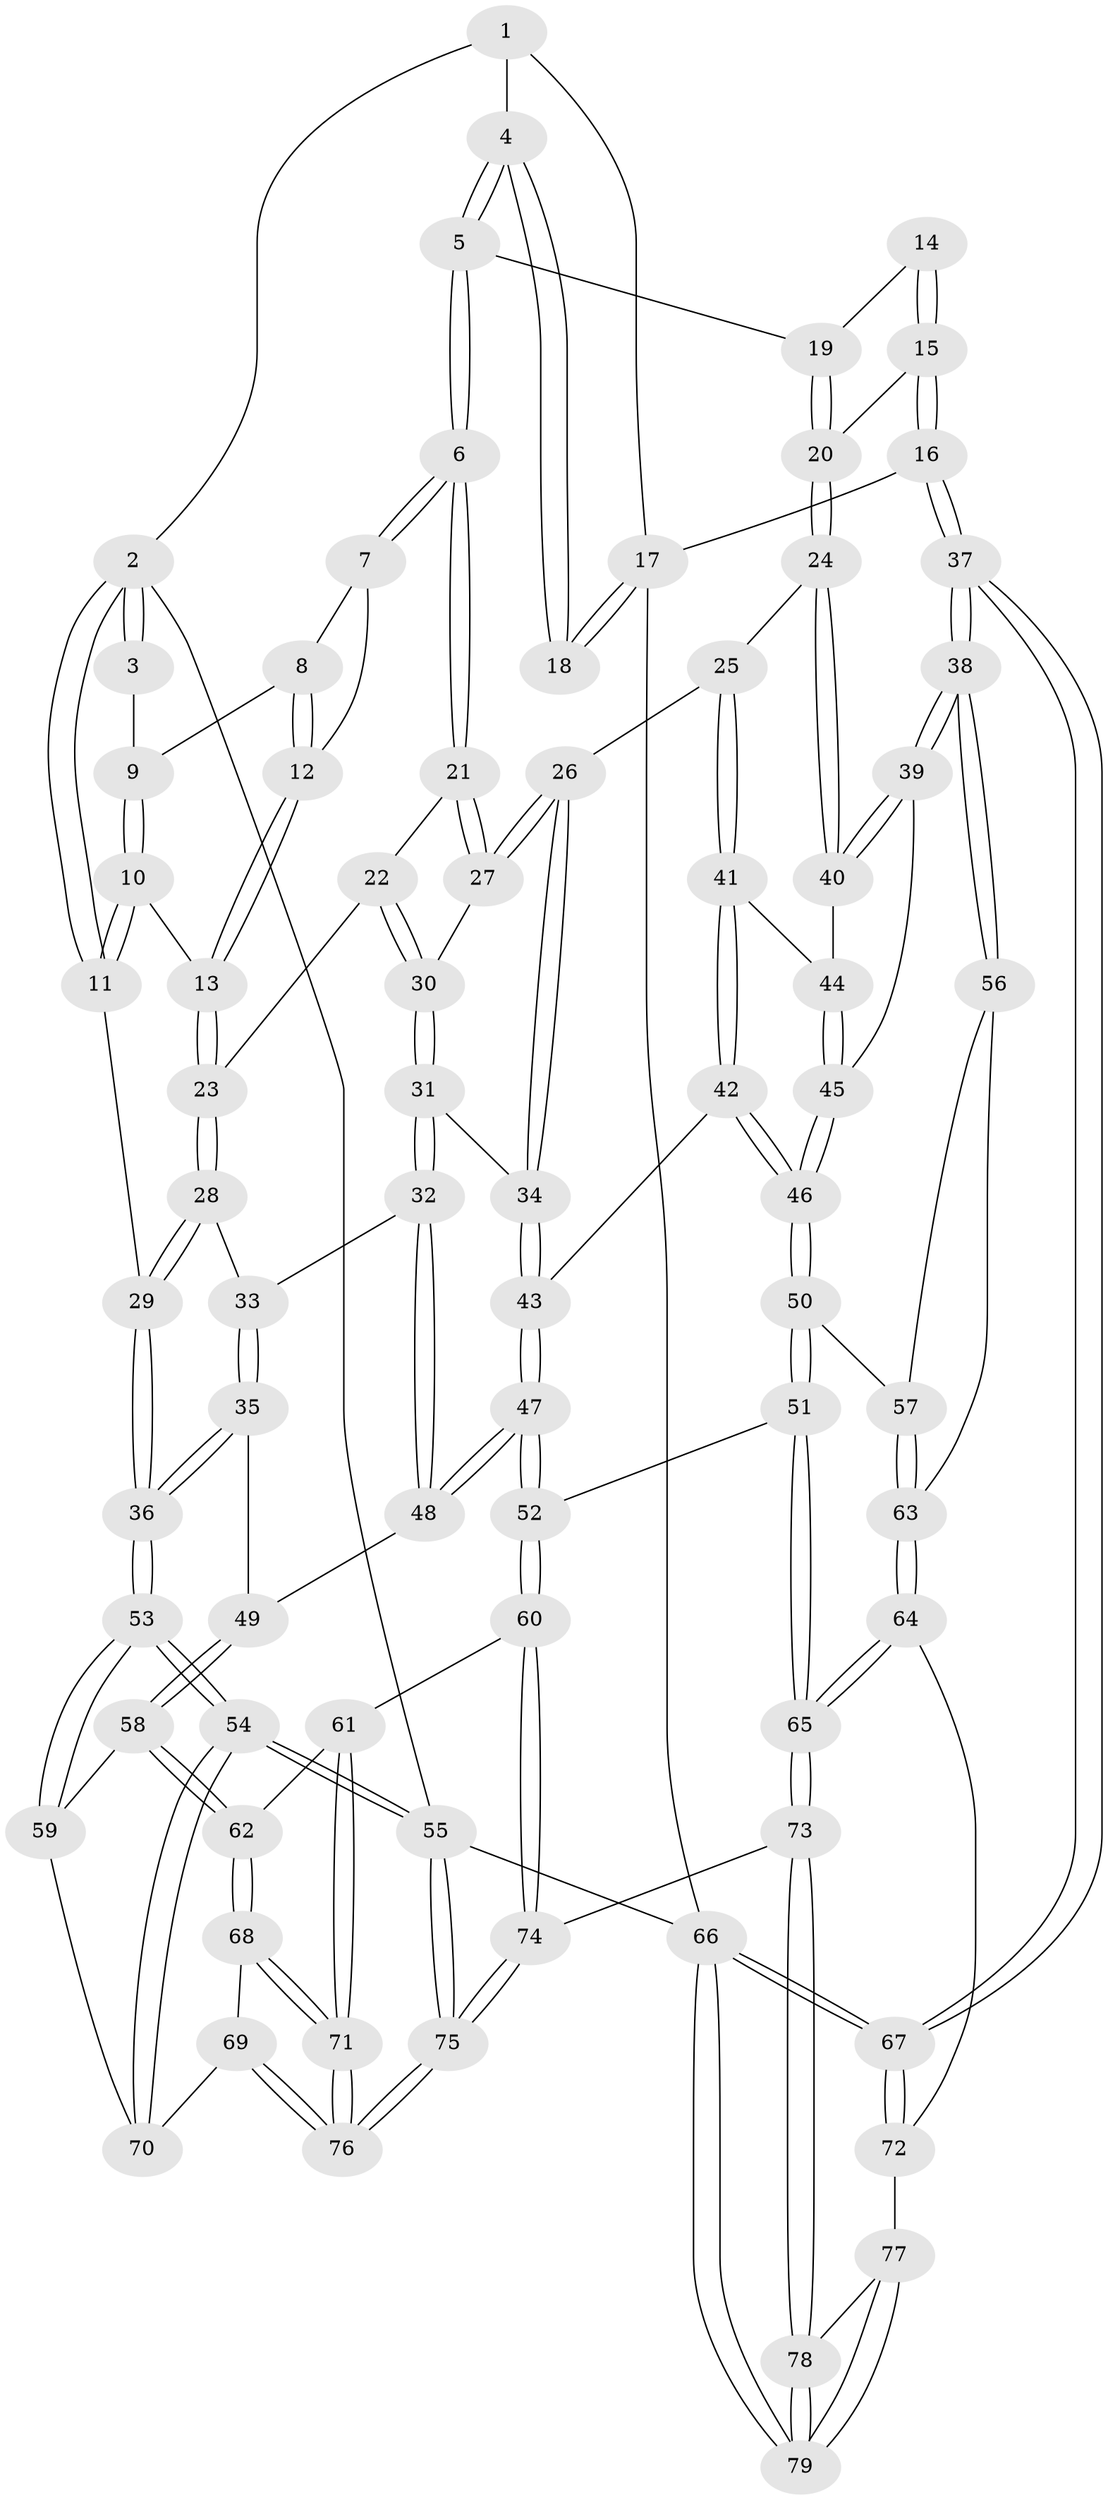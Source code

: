 // Generated by graph-tools (version 1.1) at 2025/27/03/09/25 03:27:10]
// undirected, 79 vertices, 194 edges
graph export_dot {
graph [start="1"]
  node [color=gray90,style=filled];
  1 [pos="+0.5853494291707452+0"];
  2 [pos="+0+0"];
  3 [pos="+0+0"];
  4 [pos="+0.5896714926975918+0.05049172704342379"];
  5 [pos="+0.5565445375037061+0.1520870401878025"];
  6 [pos="+0.5560374961422855+0.1527616268212067"];
  7 [pos="+0.5310220650982334+0.15369854782161488"];
  8 [pos="+0.25505552455023683+0.13120594702893068"];
  9 [pos="+0.23893371233340324+0.11920093898276445"];
  10 [pos="+0.0954285051080408+0.28166280529625914"];
  11 [pos="+0+0.29890549180913656"];
  12 [pos="+0.250206847693275+0.30114682158928957"];
  13 [pos="+0.24213368640403823+0.32505824541166783"];
  14 [pos="+0.8699929952943777+0.2139511691128492"];
  15 [pos="+0.9629408960770524+0.37711951542637856"];
  16 [pos="+1+0.376089425231992"];
  17 [pos="+1+0"];
  18 [pos="+0.8568607970768939+0.11531887345407081"];
  19 [pos="+0.6932309574502725+0.2248173782410681"];
  20 [pos="+0.897032420135524+0.40107428979042903"];
  21 [pos="+0.5513431822054549+0.18783466196300894"];
  22 [pos="+0.29541149931411037+0.35601385739914393"];
  23 [pos="+0.2524435004959422+0.34752478688825966"];
  24 [pos="+0.8572552761194886+0.43401526680091057"];
  25 [pos="+0.632019342560839+0.4500092989318119"];
  26 [pos="+0.5749827104944942+0.3919493942510141"];
  27 [pos="+0.5533965634796593+0.2972965051490037"];
  28 [pos="+0.22486466607594352+0.4156830368492675"];
  29 [pos="+0+0.44889166707070016"];
  30 [pos="+0.35269765888336935+0.3964439058663248"];
  31 [pos="+0.3930329763644196+0.5224781512813579"];
  32 [pos="+0.38623861699857975+0.5265593940389414"];
  33 [pos="+0.23686154403772877+0.4717273307440266"];
  34 [pos="+0.4039266770241233+0.5217732645267164"];
  35 [pos="+0.14305827626517117+0.6269987368756617"];
  36 [pos="+0+0.624222183260568"];
  37 [pos="+1+0.8424341692345569"];
  38 [pos="+0.9342337886061891+0.7620104766303007"];
  39 [pos="+0.8401820909605484+0.6687249253211621"];
  40 [pos="+0.833799196494531+0.582872937956009"];
  41 [pos="+0.6319181617555167+0.45442790039149017"];
  42 [pos="+0.5777916030658157+0.598789511255567"];
  43 [pos="+0.496056803118348+0.6135523355460489"];
  44 [pos="+0.6971744620967779+0.5659568823202518"];
  45 [pos="+0.7047773925723739+0.6792539451423751"];
  46 [pos="+0.6462089490239789+0.7124044291457512"];
  47 [pos="+0.4541944615335009+0.7380797775609963"];
  48 [pos="+0.33561818888148537+0.6129922948779685"];
  49 [pos="+0.22308768736446502+0.6676800917796678"];
  50 [pos="+0.6451075406275085+0.7150680649762101"];
  51 [pos="+0.5384159274204015+0.7904510747560434"];
  52 [pos="+0.46490977239103615+0.7973425430958189"];
  53 [pos="+0+0.8985574713235662"];
  54 [pos="+0+1"];
  55 [pos="+0+1"];
  56 [pos="+0.8015225971805285+0.8084077516229411"];
  57 [pos="+0.6500866382007482+0.7221431653979918"];
  58 [pos="+0.2712196470119929+0.7943522264908361"];
  59 [pos="+0.23223129842675932+0.8251944675684318"];
  60 [pos="+0.4606930316080697+0.8017168301125547"];
  61 [pos="+0.3679119931650035+0.8154604617877546"];
  62 [pos="+0.30248567937637183+0.8085884185658729"];
  63 [pos="+0.7182216661981113+0.8644906159080841"];
  64 [pos="+0.7131198986302707+0.8793882076092822"];
  65 [pos="+0.6450673425768313+0.9137934180738511"];
  66 [pos="+1+1"];
  67 [pos="+1+0.8807562705414422"];
  68 [pos="+0.29471120730503086+0.8955934903434596"];
  69 [pos="+0.23829451132100887+0.9595225856539054"];
  70 [pos="+0.20859921669046244+0.932707380070539"];
  71 [pos="+0.3437570192140434+1"];
  72 [pos="+0.7448743288089889+0.9095569467024022"];
  73 [pos="+0.5409384700602483+1"];
  74 [pos="+0.5043194627175552+1"];
  75 [pos="+0.37691672357295686+1"];
  76 [pos="+0.35692919606287776+1"];
  77 [pos="+0.7485193924018172+0.9210128216906603"];
  78 [pos="+0.6211771996815952+1"];
  79 [pos="+1+1"];
  1 -- 2;
  1 -- 4;
  1 -- 17;
  2 -- 3;
  2 -- 3;
  2 -- 11;
  2 -- 11;
  2 -- 55;
  3 -- 9;
  4 -- 5;
  4 -- 5;
  4 -- 18;
  4 -- 18;
  5 -- 6;
  5 -- 6;
  5 -- 19;
  6 -- 7;
  6 -- 7;
  6 -- 21;
  6 -- 21;
  7 -- 8;
  7 -- 12;
  8 -- 9;
  8 -- 12;
  8 -- 12;
  9 -- 10;
  9 -- 10;
  10 -- 11;
  10 -- 11;
  10 -- 13;
  11 -- 29;
  12 -- 13;
  12 -- 13;
  13 -- 23;
  13 -- 23;
  14 -- 15;
  14 -- 15;
  14 -- 19;
  15 -- 16;
  15 -- 16;
  15 -- 20;
  16 -- 17;
  16 -- 37;
  16 -- 37;
  17 -- 18;
  17 -- 18;
  17 -- 66;
  19 -- 20;
  19 -- 20;
  20 -- 24;
  20 -- 24;
  21 -- 22;
  21 -- 27;
  21 -- 27;
  22 -- 23;
  22 -- 30;
  22 -- 30;
  23 -- 28;
  23 -- 28;
  24 -- 25;
  24 -- 40;
  24 -- 40;
  25 -- 26;
  25 -- 41;
  25 -- 41;
  26 -- 27;
  26 -- 27;
  26 -- 34;
  26 -- 34;
  27 -- 30;
  28 -- 29;
  28 -- 29;
  28 -- 33;
  29 -- 36;
  29 -- 36;
  30 -- 31;
  30 -- 31;
  31 -- 32;
  31 -- 32;
  31 -- 34;
  32 -- 33;
  32 -- 48;
  32 -- 48;
  33 -- 35;
  33 -- 35;
  34 -- 43;
  34 -- 43;
  35 -- 36;
  35 -- 36;
  35 -- 49;
  36 -- 53;
  36 -- 53;
  37 -- 38;
  37 -- 38;
  37 -- 67;
  37 -- 67;
  38 -- 39;
  38 -- 39;
  38 -- 56;
  38 -- 56;
  39 -- 40;
  39 -- 40;
  39 -- 45;
  40 -- 44;
  41 -- 42;
  41 -- 42;
  41 -- 44;
  42 -- 43;
  42 -- 46;
  42 -- 46;
  43 -- 47;
  43 -- 47;
  44 -- 45;
  44 -- 45;
  45 -- 46;
  45 -- 46;
  46 -- 50;
  46 -- 50;
  47 -- 48;
  47 -- 48;
  47 -- 52;
  47 -- 52;
  48 -- 49;
  49 -- 58;
  49 -- 58;
  50 -- 51;
  50 -- 51;
  50 -- 57;
  51 -- 52;
  51 -- 65;
  51 -- 65;
  52 -- 60;
  52 -- 60;
  53 -- 54;
  53 -- 54;
  53 -- 59;
  53 -- 59;
  54 -- 55;
  54 -- 55;
  54 -- 70;
  54 -- 70;
  55 -- 75;
  55 -- 75;
  55 -- 66;
  56 -- 57;
  56 -- 63;
  57 -- 63;
  57 -- 63;
  58 -- 59;
  58 -- 62;
  58 -- 62;
  59 -- 70;
  60 -- 61;
  60 -- 74;
  60 -- 74;
  61 -- 62;
  61 -- 71;
  61 -- 71;
  62 -- 68;
  62 -- 68;
  63 -- 64;
  63 -- 64;
  64 -- 65;
  64 -- 65;
  64 -- 72;
  65 -- 73;
  65 -- 73;
  66 -- 67;
  66 -- 67;
  66 -- 79;
  66 -- 79;
  67 -- 72;
  67 -- 72;
  68 -- 69;
  68 -- 71;
  68 -- 71;
  69 -- 70;
  69 -- 76;
  69 -- 76;
  71 -- 76;
  71 -- 76;
  72 -- 77;
  73 -- 74;
  73 -- 78;
  73 -- 78;
  74 -- 75;
  74 -- 75;
  75 -- 76;
  75 -- 76;
  77 -- 78;
  77 -- 79;
  77 -- 79;
  78 -- 79;
  78 -- 79;
}

